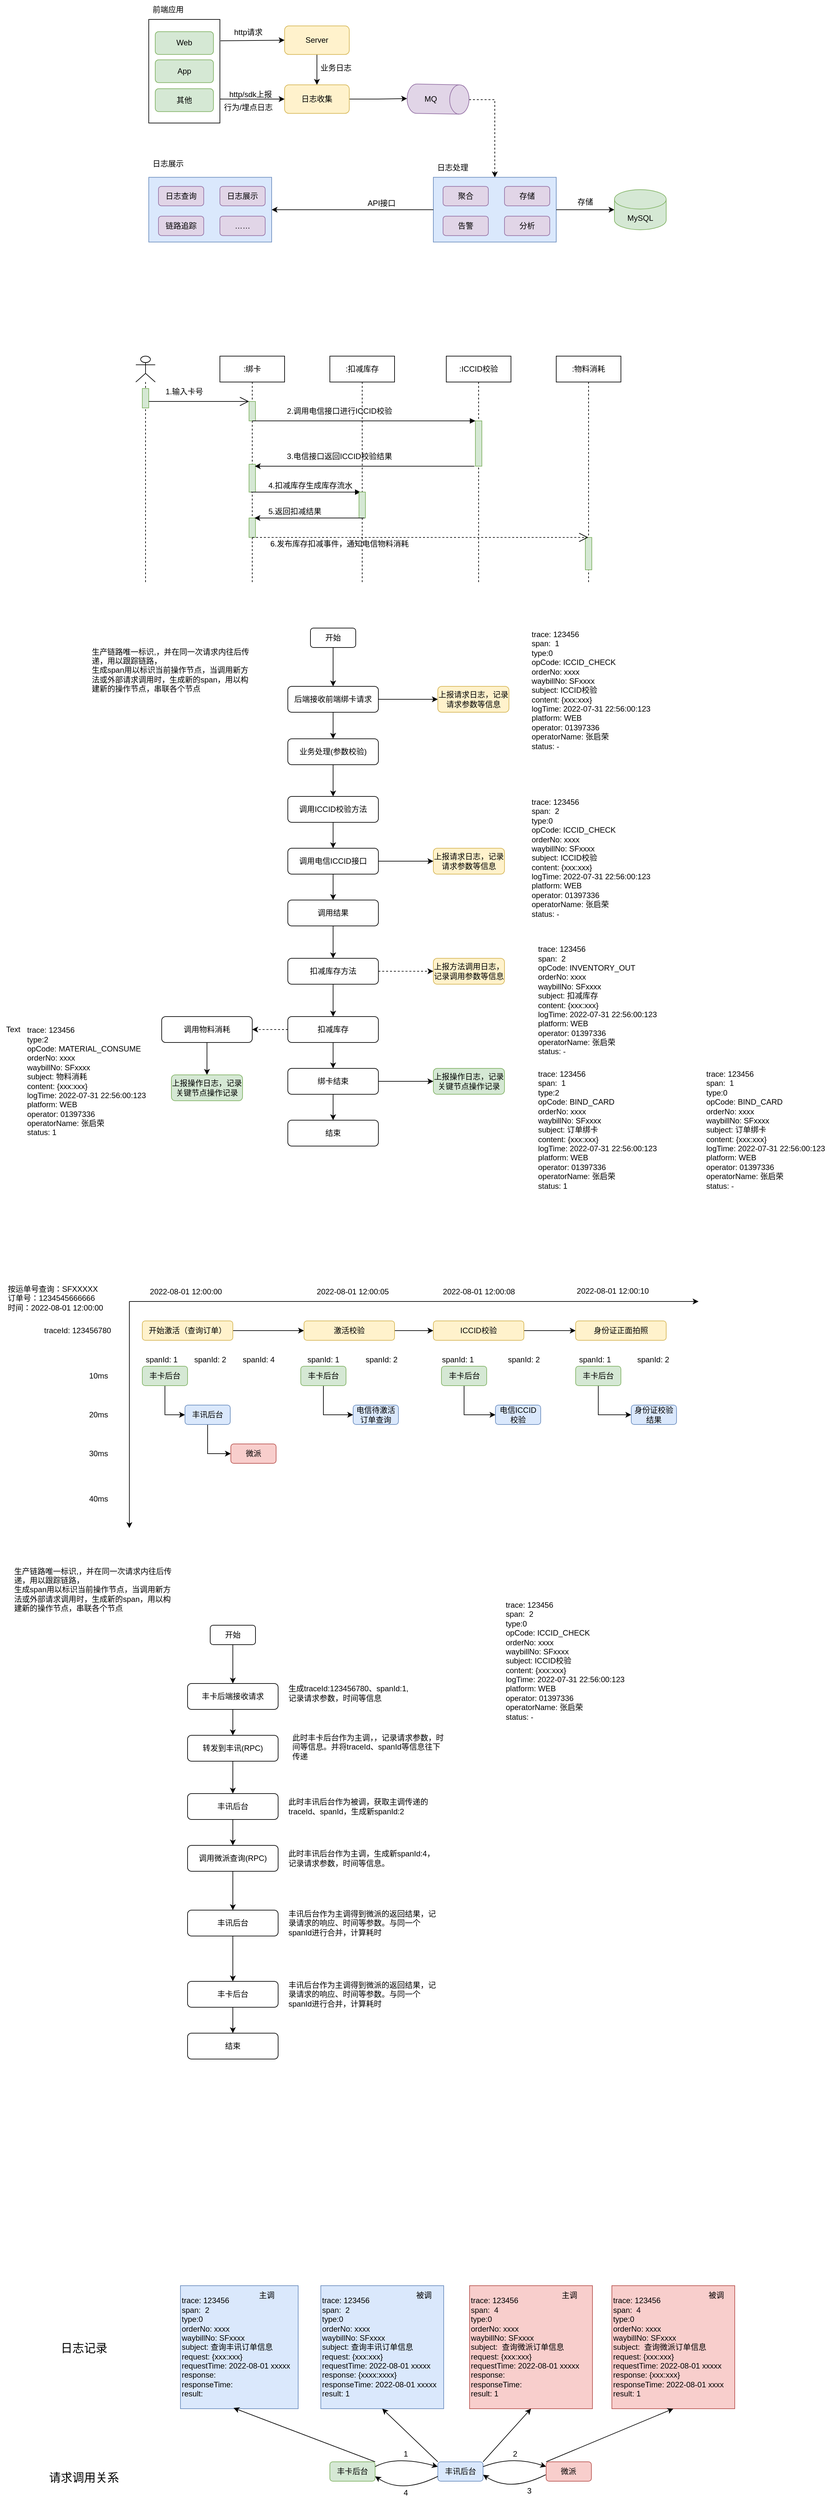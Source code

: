 <mxfile version="20.1.1" type="github">
  <diagram id="kvTPYWObUU4OJ8QcUyJl" name="第 1 页">
    <mxGraphModel dx="1422" dy="754" grid="1" gridSize="10" guides="1" tooltips="1" connect="1" arrows="1" fold="1" page="1" pageScale="1" pageWidth="1169" pageHeight="827" math="0" shadow="0">
      <root>
        <mxCell id="0" />
        <mxCell id="1" parent="0" />
        <mxCell id="aw7fuCHsteFxEcOTFYNh-49" style="edgeStyle=orthogonalEdgeStyle;rounded=0;orthogonalLoop=1;jettySize=auto;html=1;exitX=0.5;exitY=0;exitDx=0;exitDy=0;exitPerimeter=0;dashed=1;" parent="1" source="aw7fuCHsteFxEcOTFYNh-10" target="aw7fuCHsteFxEcOTFYNh-41" edge="1">
          <mxGeometry relative="1" as="geometry" />
        </mxCell>
        <mxCell id="aw7fuCHsteFxEcOTFYNh-10" value="" style="shape=cylinder3;whiteSpace=wrap;html=1;boundedLbl=1;backgroundOutline=1;size=15;rotation=91;fillColor=#e1d5e7;strokeColor=#9673a6;" parent="1" vertex="1">
          <mxGeometry x="654.67" y="185.13" width="45.33" height="95.83" as="geometry" />
        </mxCell>
        <mxCell id="aw7fuCHsteFxEcOTFYNh-28" value="" style="group" parent="1" vertex="1" connectable="0">
          <mxGeometry x="230" y="353.82" width="190" height="100" as="geometry" />
        </mxCell>
        <mxCell id="aw7fuCHsteFxEcOTFYNh-22" value="" style="rounded=0;whiteSpace=wrap;html=1;fillColor=#dae8fc;strokeColor=#6c8ebf;" parent="aw7fuCHsteFxEcOTFYNh-28" vertex="1">
          <mxGeometry width="190" height="100" as="geometry" />
        </mxCell>
        <mxCell id="aw7fuCHsteFxEcOTFYNh-19" value="日志查询" style="rounded=1;whiteSpace=wrap;html=1;fillColor=#e1d5e7;strokeColor=#9673a6;" parent="aw7fuCHsteFxEcOTFYNh-28" vertex="1">
          <mxGeometry x="15" y="14" width="70" height="30" as="geometry" />
        </mxCell>
        <mxCell id="aw7fuCHsteFxEcOTFYNh-20" value="日志展示" style="rounded=1;whiteSpace=wrap;html=1;fillColor=#e1d5e7;strokeColor=#9673a6;" parent="aw7fuCHsteFxEcOTFYNh-28" vertex="1">
          <mxGeometry x="110" y="14" width="70" height="30" as="geometry" />
        </mxCell>
        <mxCell id="aw7fuCHsteFxEcOTFYNh-21" value="链路追踪" style="rounded=1;whiteSpace=wrap;html=1;fillColor=#e1d5e7;strokeColor=#9673a6;" parent="aw7fuCHsteFxEcOTFYNh-28" vertex="1">
          <mxGeometry x="15" y="60" width="70" height="30" as="geometry" />
        </mxCell>
        <mxCell id="KkT-oR0zyqJZEEh2iuAG-106" value="……" style="rounded=1;whiteSpace=wrap;html=1;fillColor=#e1d5e7;strokeColor=#9673a6;" parent="aw7fuCHsteFxEcOTFYNh-28" vertex="1">
          <mxGeometry x="110" y="60" width="70" height="30" as="geometry" />
        </mxCell>
        <mxCell id="aw7fuCHsteFxEcOTFYNh-40" value="" style="group" parent="1" vertex="1" connectable="0">
          <mxGeometry x="670" y="353.82" width="190" height="100" as="geometry" />
        </mxCell>
        <mxCell id="aw7fuCHsteFxEcOTFYNh-41" value="" style="rounded=0;whiteSpace=wrap;html=1;fillColor=#dae8fc;strokeColor=#6c8ebf;" parent="aw7fuCHsteFxEcOTFYNh-40" vertex="1">
          <mxGeometry width="190" height="100" as="geometry" />
        </mxCell>
        <mxCell id="aw7fuCHsteFxEcOTFYNh-42" value="聚合" style="rounded=1;whiteSpace=wrap;html=1;fillColor=#e1d5e7;strokeColor=#9673a6;" parent="aw7fuCHsteFxEcOTFYNh-40" vertex="1">
          <mxGeometry x="15" y="14" width="70" height="30" as="geometry" />
        </mxCell>
        <mxCell id="aw7fuCHsteFxEcOTFYNh-43" value="存储" style="rounded=1;whiteSpace=wrap;html=1;fillColor=#e1d5e7;strokeColor=#9673a6;" parent="aw7fuCHsteFxEcOTFYNh-40" vertex="1">
          <mxGeometry x="110" y="14" width="70" height="30" as="geometry" />
        </mxCell>
        <mxCell id="aw7fuCHsteFxEcOTFYNh-44" value="告警" style="rounded=1;whiteSpace=wrap;html=1;fillColor=#e1d5e7;strokeColor=#9673a6;" parent="aw7fuCHsteFxEcOTFYNh-40" vertex="1">
          <mxGeometry x="15" y="60" width="70" height="30" as="geometry" />
        </mxCell>
        <mxCell id="aw7fuCHsteFxEcOTFYNh-45" value="分析" style="rounded=1;whiteSpace=wrap;html=1;fillColor=#e1d5e7;strokeColor=#9673a6;" parent="aw7fuCHsteFxEcOTFYNh-40" vertex="1">
          <mxGeometry x="110" y="60" width="70" height="30" as="geometry" />
        </mxCell>
        <mxCell id="aw7fuCHsteFxEcOTFYNh-46" value="日志展示" style="text;html=1;strokeColor=none;fillColor=none;align=center;verticalAlign=middle;whiteSpace=wrap;rounded=0;" parent="1" vertex="1">
          <mxGeometry x="230" y="317.82" width="60" height="30" as="geometry" />
        </mxCell>
        <mxCell id="aw7fuCHsteFxEcOTFYNh-47" value="日志处理" style="text;html=1;strokeColor=none;fillColor=none;align=center;verticalAlign=middle;whiteSpace=wrap;rounded=0;" parent="1" vertex="1">
          <mxGeometry x="670" y="323.82" width="60" height="30" as="geometry" />
        </mxCell>
        <mxCell id="aw7fuCHsteFxEcOTFYNh-57" style="edgeStyle=orthogonalEdgeStyle;rounded=0;orthogonalLoop=1;jettySize=auto;html=1;exitX=1;exitY=0.5;exitDx=0;exitDy=0;entryX=0;entryY=0.5;entryDx=0;entryDy=0;entryPerimeter=0;" parent="1" source="aw7fuCHsteFxEcOTFYNh-41" target="aw7fuCHsteFxEcOTFYNh-60" edge="1">
          <mxGeometry relative="1" as="geometry">
            <mxPoint x="940" y="403.82" as="targetPoint" />
          </mxGeometry>
        </mxCell>
        <mxCell id="aw7fuCHsteFxEcOTFYNh-58" style="edgeStyle=orthogonalEdgeStyle;rounded=0;orthogonalLoop=1;jettySize=auto;html=1;exitX=0;exitY=0.5;exitDx=0;exitDy=0;entryX=1;entryY=0.5;entryDx=0;entryDy=0;" parent="1" source="aw7fuCHsteFxEcOTFYNh-41" target="aw7fuCHsteFxEcOTFYNh-22" edge="1">
          <mxGeometry relative="1" as="geometry" />
        </mxCell>
        <mxCell id="aw7fuCHsteFxEcOTFYNh-59" value="API接口" style="text;html=1;strokeColor=none;fillColor=none;align=center;verticalAlign=middle;whiteSpace=wrap;rounded=0;" parent="1" vertex="1">
          <mxGeometry x="560" y="379" width="60" height="30" as="geometry" />
        </mxCell>
        <mxCell id="aw7fuCHsteFxEcOTFYNh-60" value="MySQL" style="shape=cylinder3;whiteSpace=wrap;html=1;boundedLbl=1;backgroundOutline=1;size=15;fillColor=#d5e8d4;strokeColor=#82b366;" parent="1" vertex="1">
          <mxGeometry x="950" y="372.82" width="80" height="62" as="geometry" />
        </mxCell>
        <mxCell id="aw7fuCHsteFxEcOTFYNh-62" style="edgeStyle=orthogonalEdgeStyle;rounded=0;orthogonalLoop=1;jettySize=auto;html=1;exitX=1;exitY=0.5;exitDx=0;exitDy=0;entryX=0.5;entryY=1;entryDx=0;entryDy=0;entryPerimeter=0;" parent="1" source="aw7fuCHsteFxEcOTFYNh-61" target="aw7fuCHsteFxEcOTFYNh-10" edge="1">
          <mxGeometry relative="1" as="geometry" />
        </mxCell>
        <mxCell id="aw7fuCHsteFxEcOTFYNh-61" value="日志收集" style="rounded=1;whiteSpace=wrap;html=1;fillColor=#fff2cc;strokeColor=#d6b656;" parent="1" vertex="1">
          <mxGeometry x="440" y="211" width="100" height="44.09" as="geometry" />
        </mxCell>
        <mxCell id="aw7fuCHsteFxEcOTFYNh-63" value="MQ" style="text;html=1;strokeColor=none;fillColor=none;align=center;verticalAlign=middle;whiteSpace=wrap;rounded=0;" parent="1" vertex="1">
          <mxGeometry x="636" y="218.04" width="60" height="30" as="geometry" />
        </mxCell>
        <mxCell id="KkT-oR0zyqJZEEh2iuAG-2" value="前端应用" style="text;html=1;strokeColor=none;fillColor=none;align=center;verticalAlign=middle;whiteSpace=wrap;rounded=0;" parent="1" vertex="1">
          <mxGeometry x="230" y="80" width="60" height="30" as="geometry" />
        </mxCell>
        <mxCell id="KkT-oR0zyqJZEEh2iuAG-8" value="" style="group;fillColor=#d5e8d4;strokeColor=#82b366;" parent="1" vertex="1" connectable="0">
          <mxGeometry x="230" y="110" width="110" height="160" as="geometry" />
        </mxCell>
        <mxCell id="KkT-oR0zyqJZEEh2iuAG-1" value="" style="rounded=0;whiteSpace=wrap;html=1;" parent="KkT-oR0zyqJZEEh2iuAG-8" vertex="1">
          <mxGeometry width="110" height="160.0" as="geometry" />
        </mxCell>
        <mxCell id="KkT-oR0zyqJZEEh2iuAG-4" value="Web" style="rounded=1;whiteSpace=wrap;html=1;fillColor=#d5e8d4;strokeColor=#82b366;" parent="KkT-oR0zyqJZEEh2iuAG-8" vertex="1">
          <mxGeometry x="10" y="18.824" width="90" height="35.294" as="geometry" />
        </mxCell>
        <mxCell id="KkT-oR0zyqJZEEh2iuAG-5" value="App" style="rounded=1;whiteSpace=wrap;html=1;fillColor=#d5e8d4;strokeColor=#82b366;" parent="KkT-oR0zyqJZEEh2iuAG-8" vertex="1">
          <mxGeometry x="10" y="62.353" width="90" height="35.294" as="geometry" />
        </mxCell>
        <mxCell id="KkT-oR0zyqJZEEh2iuAG-7" value="其他" style="rounded=1;whiteSpace=wrap;html=1;fillColor=#d5e8d4;strokeColor=#82b366;" parent="KkT-oR0zyqJZEEh2iuAG-8" vertex="1">
          <mxGeometry x="10" y="107.059" width="90" height="35.294" as="geometry" />
        </mxCell>
        <mxCell id="KkT-oR0zyqJZEEh2iuAG-11" value="http请求" style="text;html=1;strokeColor=none;fillColor=none;align=center;verticalAlign=middle;whiteSpace=wrap;rounded=0;" parent="1" vertex="1">
          <mxGeometry x="350" y="120" width="67.5" height="20" as="geometry" />
        </mxCell>
        <mxCell id="KkT-oR0zyqJZEEh2iuAG-36" value=":绑卡" style="shape=umlLifeline;perimeter=lifelinePerimeter;whiteSpace=wrap;html=1;container=1;collapsible=0;recursiveResize=0;outlineConnect=0;" parent="1" vertex="1">
          <mxGeometry x="340" y="630" width="100" height="350" as="geometry" />
        </mxCell>
        <mxCell id="KkT-oR0zyqJZEEh2iuAG-39" value="" style="html=1;points=[];perimeter=orthogonalPerimeter;fillColor=#d5e8d4;strokeColor=#82b366;" parent="KkT-oR0zyqJZEEh2iuAG-36" vertex="1">
          <mxGeometry x="45" y="70" width="10" height="30" as="geometry" />
        </mxCell>
        <mxCell id="KkT-oR0zyqJZEEh2iuAG-44" value="" style="html=1;points=[];perimeter=orthogonalPerimeter;fillColor=#d5e8d4;strokeColor=#82b366;" parent="KkT-oR0zyqJZEEh2iuAG-36" vertex="1">
          <mxGeometry x="45" y="167" width="10" height="43" as="geometry" />
        </mxCell>
        <mxCell id="KkT-oR0zyqJZEEh2iuAG-52" value="" style="html=1;verticalAlign=bottom;endArrow=block;rounded=0;" parent="KkT-oR0zyqJZEEh2iuAG-36" edge="1">
          <mxGeometry x="0.203" y="10" width="80" relative="1" as="geometry">
            <mxPoint x="48" y="210" as="sourcePoint" />
            <mxPoint x="217.5" y="210" as="targetPoint" />
            <mxPoint as="offset" />
          </mxGeometry>
        </mxCell>
        <mxCell id="KkT-oR0zyqJZEEh2iuAG-56" value="" style="html=1;points=[];perimeter=orthogonalPerimeter;fillColor=#d5e8d4;strokeColor=#82b366;" parent="KkT-oR0zyqJZEEh2iuAG-36" vertex="1">
          <mxGeometry x="45" y="250" width="10" height="30" as="geometry" />
        </mxCell>
        <mxCell id="KkT-oR0zyqJZEEh2iuAG-37" value=":扣减库存" style="shape=umlLifeline;perimeter=lifelinePerimeter;whiteSpace=wrap;html=1;container=1;collapsible=0;recursiveResize=0;outlineConnect=0;" parent="1" vertex="1">
          <mxGeometry x="510" y="630" width="100" height="350" as="geometry" />
        </mxCell>
        <mxCell id="KkT-oR0zyqJZEEh2iuAG-49" value="" style="html=1;points=[];perimeter=orthogonalPerimeter;fillColor=#d5e8d4;strokeColor=#82b366;" parent="KkT-oR0zyqJZEEh2iuAG-37" vertex="1">
          <mxGeometry x="45" y="210" width="10" height="40" as="geometry" />
        </mxCell>
        <mxCell id="KkT-oR0zyqJZEEh2iuAG-76" value="6.发布库存扣减事件，通知电信物料消耗" style="text;html=1;strokeColor=none;fillColor=none;align=center;verticalAlign=middle;whiteSpace=wrap;rounded=0;" parent="KkT-oR0zyqJZEEh2iuAG-37" vertex="1">
          <mxGeometry x="-110" y="280" width="250" height="20" as="geometry" />
        </mxCell>
        <mxCell id="KkT-oR0zyqJZEEh2iuAG-38" value=":ICCID校验" style="shape=umlLifeline;perimeter=lifelinePerimeter;whiteSpace=wrap;html=1;container=1;collapsible=0;recursiveResize=0;outlineConnect=0;" parent="1" vertex="1">
          <mxGeometry x="690" y="630" width="100" height="350" as="geometry" />
        </mxCell>
        <mxCell id="KkT-oR0zyqJZEEh2iuAG-41" value="" style="html=1;points=[];perimeter=orthogonalPerimeter;fillColor=#d5e8d4;strokeColor=#82b366;" parent="KkT-oR0zyqJZEEh2iuAG-38" vertex="1">
          <mxGeometry x="45" y="100" width="10" height="70" as="geometry" />
        </mxCell>
        <mxCell id="KkT-oR0zyqJZEEh2iuAG-42" value="" style="html=1;verticalAlign=bottom;endArrow=block;entryX=0;entryY=0;rounded=0;" parent="1" source="KkT-oR0zyqJZEEh2iuAG-36" target="KkT-oR0zyqJZEEh2iuAG-41" edge="1">
          <mxGeometry relative="1" as="geometry">
            <mxPoint x="665" y="730" as="sourcePoint" />
          </mxGeometry>
        </mxCell>
        <mxCell id="KkT-oR0zyqJZEEh2iuAG-48" value="" style="endArrow=classic;html=1;rounded=0;" parent="1" edge="1">
          <mxGeometry width="50" height="50" relative="1" as="geometry">
            <mxPoint x="733.5" y="800" as="sourcePoint" />
            <mxPoint x="394" y="800" as="targetPoint" />
            <Array as="points">
              <mxPoint x="524" y="800" />
            </Array>
          </mxGeometry>
        </mxCell>
        <mxCell id="KkT-oR0zyqJZEEh2iuAG-53" value=":物料消耗" style="shape=umlLifeline;perimeter=lifelinePerimeter;whiteSpace=wrap;html=1;container=1;collapsible=0;recursiveResize=0;outlineConnect=0;" parent="1" vertex="1">
          <mxGeometry x="860" y="630" width="100" height="350" as="geometry" />
        </mxCell>
        <mxCell id="KkT-oR0zyqJZEEh2iuAG-55" value="" style="html=1;points=[];perimeter=orthogonalPerimeter;fillColor=#d5e8d4;strokeColor=#82b366;" parent="KkT-oR0zyqJZEEh2iuAG-53" vertex="1">
          <mxGeometry x="45" y="280" width="10" height="50" as="geometry" />
        </mxCell>
        <mxCell id="KkT-oR0zyqJZEEh2iuAG-57" value="" style="endArrow=classic;html=1;rounded=0;" parent="1" edge="1">
          <mxGeometry width="50" height="50" relative="1" as="geometry">
            <mxPoint x="563.5" y="880" as="sourcePoint" />
            <mxPoint x="393.5" y="880" as="targetPoint" />
            <Array as="points">
              <mxPoint x="494" y="880" />
            </Array>
          </mxGeometry>
        </mxCell>
        <mxCell id="KkT-oR0zyqJZEEh2iuAG-62" value="" style="endArrow=open;endFill=1;endSize=12;html=1;rounded=0;dashed=1;" parent="1" target="KkT-oR0zyqJZEEh2iuAG-53" edge="1">
          <mxGeometry width="160" relative="1" as="geometry">
            <mxPoint x="390" y="910" as="sourcePoint" />
            <mxPoint x="550" y="910" as="targetPoint" />
          </mxGeometry>
        </mxCell>
        <mxCell id="KkT-oR0zyqJZEEh2iuAG-66" value="" style="shape=umlLifeline;participant=umlActor;perimeter=lifelinePerimeter;whiteSpace=wrap;html=1;container=1;collapsible=0;recursiveResize=0;verticalAlign=top;spacingTop=36;outlineConnect=0;" parent="1" vertex="1">
          <mxGeometry x="210" y="630" width="30" height="350" as="geometry" />
        </mxCell>
        <mxCell id="KkT-oR0zyqJZEEh2iuAG-67" value="" style="html=1;points=[];perimeter=orthogonalPerimeter;fillColor=#d5e8d4;strokeColor=#82b366;" parent="KkT-oR0zyqJZEEh2iuAG-66" vertex="1">
          <mxGeometry x="10" y="50" width="10" height="30" as="geometry" />
        </mxCell>
        <mxCell id="KkT-oR0zyqJZEEh2iuAG-68" value="" style="endArrow=open;endFill=1;endSize=12;html=1;rounded=0;" parent="1" edge="1">
          <mxGeometry width="160" relative="1" as="geometry">
            <mxPoint x="230" y="700" as="sourcePoint" />
            <mxPoint x="385" y="700" as="targetPoint" />
          </mxGeometry>
        </mxCell>
        <mxCell id="KkT-oR0zyqJZEEh2iuAG-69" value="1.输入卡号" style="text;html=1;strokeColor=none;fillColor=none;align=center;verticalAlign=middle;whiteSpace=wrap;rounded=0;" parent="1" vertex="1">
          <mxGeometry x="255" y="670" width="60" height="30" as="geometry" />
        </mxCell>
        <mxCell id="KkT-oR0zyqJZEEh2iuAG-70" value="2.调用电信接口进行ICCID校验" style="text;html=1;strokeColor=none;fillColor=none;align=center;verticalAlign=middle;whiteSpace=wrap;rounded=0;" parent="1" vertex="1">
          <mxGeometry x="440" y="700" width="170" height="30" as="geometry" />
        </mxCell>
        <mxCell id="KkT-oR0zyqJZEEh2iuAG-71" value="3.电信接口返回ICCID校验结果" style="text;html=1;strokeColor=none;fillColor=none;align=center;verticalAlign=middle;whiteSpace=wrap;rounded=0;" parent="1" vertex="1">
          <mxGeometry x="440" y="770" width="170" height="30" as="geometry" />
        </mxCell>
        <mxCell id="KkT-oR0zyqJZEEh2iuAG-72" value="4.扣减库存生成库存流水" style="text;html=1;strokeColor=none;fillColor=none;align=center;verticalAlign=middle;whiteSpace=wrap;rounded=0;" parent="1" vertex="1">
          <mxGeometry x="410" y="820" width="140" height="20" as="geometry" />
        </mxCell>
        <mxCell id="KkT-oR0zyqJZEEh2iuAG-73" value="5.返回扣减结果" style="text;html=1;strokeColor=none;fillColor=none;align=center;verticalAlign=middle;whiteSpace=wrap;rounded=0;" parent="1" vertex="1">
          <mxGeometry x="396" y="860" width="120" height="20" as="geometry" />
        </mxCell>
        <mxCell id="KkT-oR0zyqJZEEh2iuAG-95" style="edgeStyle=orthogonalEdgeStyle;rounded=0;orthogonalLoop=1;jettySize=auto;html=1;exitX=0.5;exitY=1;exitDx=0;exitDy=0;entryX=0.5;entryY=0;entryDx=0;entryDy=0;" parent="1" source="KkT-oR0zyqJZEEh2iuAG-92" target="aw7fuCHsteFxEcOTFYNh-61" edge="1">
          <mxGeometry relative="1" as="geometry" />
        </mxCell>
        <mxCell id="KkT-oR0zyqJZEEh2iuAG-92" value="Server" style="rounded=1;whiteSpace=wrap;html=1;fillColor=#fff2cc;strokeColor=#d6b656;" parent="1" vertex="1">
          <mxGeometry x="440" y="120" width="100" height="44.09" as="geometry" />
        </mxCell>
        <mxCell id="KkT-oR0zyqJZEEh2iuAG-97" value="" style="endArrow=classic;html=1;rounded=0;entryX=0;entryY=0.5;entryDx=0;entryDy=0;" parent="1" target="aw7fuCHsteFxEcOTFYNh-61" edge="1">
          <mxGeometry width="50" height="50" relative="1" as="geometry">
            <mxPoint x="340" y="233" as="sourcePoint" />
            <mxPoint x="430" y="210" as="targetPoint" />
          </mxGeometry>
        </mxCell>
        <mxCell id="KkT-oR0zyqJZEEh2iuAG-98" value="http/sdk上报" style="text;html=1;strokeColor=none;fillColor=none;align=center;verticalAlign=middle;whiteSpace=wrap;rounded=0;" parent="1" vertex="1">
          <mxGeometry x="350" y="211" width="75" height="30" as="geometry" />
        </mxCell>
        <mxCell id="KkT-oR0zyqJZEEh2iuAG-99" value="业务日志" style="text;html=1;strokeColor=none;fillColor=none;align=center;verticalAlign=middle;whiteSpace=wrap;rounded=0;" parent="1" vertex="1">
          <mxGeometry x="492.5" y="175.5" width="52.5" height="19" as="geometry" />
        </mxCell>
        <mxCell id="KkT-oR0zyqJZEEh2iuAG-101" value="" style="endArrow=classic;html=1;rounded=0;entryX=0;entryY=0.5;entryDx=0;entryDy=0;exitX=1.009;exitY=0.206;exitDx=0;exitDy=0;exitPerimeter=0;" parent="1" source="KkT-oR0zyqJZEEh2iuAG-1" target="KkT-oR0zyqJZEEh2iuAG-92" edge="1">
          <mxGeometry width="50" height="50" relative="1" as="geometry">
            <mxPoint x="360" y="180" as="sourcePoint" />
            <mxPoint x="410" y="130" as="targetPoint" />
          </mxGeometry>
        </mxCell>
        <mxCell id="KkT-oR0zyqJZEEh2iuAG-103" value="存储" style="text;html=1;strokeColor=none;fillColor=none;align=center;verticalAlign=middle;whiteSpace=wrap;rounded=0;" parent="1" vertex="1">
          <mxGeometry x="880" y="383" width="50" height="17.18" as="geometry" />
        </mxCell>
        <mxCell id="KkT-oR0zyqJZEEh2iuAG-104" value="行为/埋点日志" style="text;html=1;strokeColor=none;fillColor=none;align=center;verticalAlign=middle;whiteSpace=wrap;rounded=0;" parent="1" vertex="1">
          <mxGeometry x="340.63" y="236.09" width="86.25" height="19" as="geometry" />
        </mxCell>
        <mxCell id="KkT-oR0zyqJZEEh2iuAG-109" style="edgeStyle=orthogonalEdgeStyle;rounded=0;orthogonalLoop=1;jettySize=auto;html=1;exitX=0.5;exitY=1;exitDx=0;exitDy=0;entryX=0.5;entryY=0;entryDx=0;entryDy=0;" parent="1" source="KkT-oR0zyqJZEEh2iuAG-107" target="KkT-oR0zyqJZEEh2iuAG-108" edge="1">
          <mxGeometry relative="1" as="geometry" />
        </mxCell>
        <mxCell id="KkT-oR0zyqJZEEh2iuAG-107" value="开始" style="rounded=1;whiteSpace=wrap;html=1;" parent="1" vertex="1">
          <mxGeometry x="480" y="1050" width="70" height="30" as="geometry" />
        </mxCell>
        <mxCell id="KkT-oR0zyqJZEEh2iuAG-111" style="edgeStyle=orthogonalEdgeStyle;rounded=0;orthogonalLoop=1;jettySize=auto;html=1;exitX=0.5;exitY=1;exitDx=0;exitDy=0;entryX=0.5;entryY=0;entryDx=0;entryDy=0;" parent="1" source="KkT-oR0zyqJZEEh2iuAG-108" target="KkT-oR0zyqJZEEh2iuAG-110" edge="1">
          <mxGeometry relative="1" as="geometry" />
        </mxCell>
        <mxCell id="IR955zyRSDsVAtKedioO-4" style="edgeStyle=orthogonalEdgeStyle;rounded=0;orthogonalLoop=1;jettySize=auto;html=1;" parent="1" source="KkT-oR0zyqJZEEh2iuAG-108" target="3sWgMQn-a0ZtMmKVRTPP-19" edge="1">
          <mxGeometry relative="1" as="geometry" />
        </mxCell>
        <mxCell id="KkT-oR0zyqJZEEh2iuAG-108" value="后端接收前端绑卡请求" style="rounded=1;whiteSpace=wrap;html=1;" parent="1" vertex="1">
          <mxGeometry x="445" y="1140" width="140" height="40" as="geometry" />
        </mxCell>
        <mxCell id="KkT-oR0zyqJZEEh2iuAG-117" style="edgeStyle=orthogonalEdgeStyle;rounded=0;orthogonalLoop=1;jettySize=auto;html=1;exitX=0.5;exitY=1;exitDx=0;exitDy=0;entryX=0.5;entryY=0;entryDx=0;entryDy=0;" parent="1" source="KkT-oR0zyqJZEEh2iuAG-110" target="KkT-oR0zyqJZEEh2iuAG-119" edge="1">
          <mxGeometry relative="1" as="geometry">
            <mxPoint x="515" y="1310" as="targetPoint" />
          </mxGeometry>
        </mxCell>
        <mxCell id="KkT-oR0zyqJZEEh2iuAG-110" value="业务处理(参数校验)" style="rounded=1;whiteSpace=wrap;html=1;" parent="1" vertex="1">
          <mxGeometry x="445" y="1221" width="140" height="40" as="geometry" />
        </mxCell>
        <mxCell id="KkT-oR0zyqJZEEh2iuAG-142" style="edgeStyle=orthogonalEdgeStyle;rounded=0;orthogonalLoop=1;jettySize=auto;html=1;exitX=0.5;exitY=1;exitDx=0;exitDy=0;entryX=0.5;entryY=0;entryDx=0;entryDy=0;" parent="1" source="KkT-oR0zyqJZEEh2iuAG-119" target="KkT-oR0zyqJZEEh2iuAG-131" edge="1">
          <mxGeometry relative="1" as="geometry" />
        </mxCell>
        <mxCell id="KkT-oR0zyqJZEEh2iuAG-119" value="调用ICCID校验方法" style="rounded=1;whiteSpace=wrap;html=1;" parent="1" vertex="1">
          <mxGeometry x="445" y="1310" width="140" height="40" as="geometry" />
        </mxCell>
        <mxCell id="KkT-oR0zyqJZEEh2iuAG-146" style="edgeStyle=orthogonalEdgeStyle;rounded=0;orthogonalLoop=1;jettySize=auto;html=1;exitX=0.5;exitY=1;exitDx=0;exitDy=0;entryX=0.5;entryY=0;entryDx=0;entryDy=0;" parent="1" source="KkT-oR0zyqJZEEh2iuAG-131" target="KkT-oR0zyqJZEEh2iuAG-132" edge="1">
          <mxGeometry relative="1" as="geometry" />
        </mxCell>
        <mxCell id="KkT-oR0zyqJZEEh2iuAG-157" style="edgeStyle=orthogonalEdgeStyle;rounded=0;orthogonalLoop=1;jettySize=auto;html=1;exitX=1;exitY=0.5;exitDx=0;exitDy=0;" parent="1" source="KkT-oR0zyqJZEEh2iuAG-131" target="KkT-oR0zyqJZEEh2iuAG-156" edge="1">
          <mxGeometry relative="1" as="geometry" />
        </mxCell>
        <mxCell id="KkT-oR0zyqJZEEh2iuAG-131" value="调用电信ICCID接口" style="rounded=1;whiteSpace=wrap;html=1;" parent="1" vertex="1">
          <mxGeometry x="445" y="1390" width="140" height="40" as="geometry" />
        </mxCell>
        <mxCell id="KkT-oR0zyqJZEEh2iuAG-143" style="edgeStyle=orthogonalEdgeStyle;rounded=0;orthogonalLoop=1;jettySize=auto;html=1;exitX=0.5;exitY=1;exitDx=0;exitDy=0;" parent="1" source="KkT-oR0zyqJZEEh2iuAG-132" target="KkT-oR0zyqJZEEh2iuAG-133" edge="1">
          <mxGeometry relative="1" as="geometry" />
        </mxCell>
        <mxCell id="KkT-oR0zyqJZEEh2iuAG-132" value="调用结果" style="rounded=1;whiteSpace=wrap;html=1;" parent="1" vertex="1">
          <mxGeometry x="445" y="1470" width="140" height="40" as="geometry" />
        </mxCell>
        <mxCell id="KkT-oR0zyqJZEEh2iuAG-144" style="edgeStyle=orthogonalEdgeStyle;rounded=0;orthogonalLoop=1;jettySize=auto;html=1;entryX=0.5;entryY=0;entryDx=0;entryDy=0;" parent="1" source="KkT-oR0zyqJZEEh2iuAG-133" target="KkT-oR0zyqJZEEh2iuAG-134" edge="1">
          <mxGeometry relative="1" as="geometry" />
        </mxCell>
        <mxCell id="KkT-oR0zyqJZEEh2iuAG-153" style="edgeStyle=orthogonalEdgeStyle;rounded=0;orthogonalLoop=1;jettySize=auto;html=1;exitX=1;exitY=0.5;exitDx=0;exitDy=0;dashed=1;" parent="1" source="KkT-oR0zyqJZEEh2iuAG-133" target="KkT-oR0zyqJZEEh2iuAG-152" edge="1">
          <mxGeometry relative="1" as="geometry" />
        </mxCell>
        <mxCell id="KkT-oR0zyqJZEEh2iuAG-133" value="扣减库存方法" style="rounded=1;whiteSpace=wrap;html=1;" parent="1" vertex="1">
          <mxGeometry x="445" y="1560" width="140" height="40" as="geometry" />
        </mxCell>
        <mxCell id="KkT-oR0zyqJZEEh2iuAG-145" style="edgeStyle=orthogonalEdgeStyle;rounded=0;orthogonalLoop=1;jettySize=auto;html=1;entryX=0.5;entryY=0;entryDx=0;entryDy=0;" parent="1" source="KkT-oR0zyqJZEEh2iuAG-134" target="KkT-oR0zyqJZEEh2iuAG-135" edge="1">
          <mxGeometry relative="1" as="geometry" />
        </mxCell>
        <mxCell id="KkT-oR0zyqJZEEh2iuAG-174" style="edgeStyle=orthogonalEdgeStyle;rounded=0;orthogonalLoop=1;jettySize=auto;html=1;entryX=1;entryY=0.5;entryDx=0;entryDy=0;dashed=1;" parent="1" source="KkT-oR0zyqJZEEh2iuAG-134" target="KkT-oR0zyqJZEEh2iuAG-172" edge="1">
          <mxGeometry relative="1" as="geometry" />
        </mxCell>
        <mxCell id="KkT-oR0zyqJZEEh2iuAG-134" value="扣减库存" style="rounded=1;whiteSpace=wrap;html=1;" parent="1" vertex="1">
          <mxGeometry x="445" y="1650" width="140" height="40" as="geometry" />
        </mxCell>
        <mxCell id="KkT-oR0zyqJZEEh2iuAG-138" style="edgeStyle=orthogonalEdgeStyle;rounded=0;orthogonalLoop=1;jettySize=auto;html=1;exitX=0.5;exitY=1;exitDx=0;exitDy=0;entryX=0.5;entryY=0;entryDx=0;entryDy=0;" parent="1" source="KkT-oR0zyqJZEEh2iuAG-135" target="KkT-oR0zyqJZEEh2iuAG-136" edge="1">
          <mxGeometry relative="1" as="geometry" />
        </mxCell>
        <mxCell id="KkT-oR0zyqJZEEh2iuAG-151" style="edgeStyle=orthogonalEdgeStyle;rounded=0;orthogonalLoop=1;jettySize=auto;html=1;exitX=1;exitY=0.5;exitDx=0;exitDy=0;entryX=0;entryY=0.5;entryDx=0;entryDy=0;" parent="1" source="KkT-oR0zyqJZEEh2iuAG-135" target="KkT-oR0zyqJZEEh2iuAG-150" edge="1">
          <mxGeometry relative="1" as="geometry" />
        </mxCell>
        <mxCell id="KkT-oR0zyqJZEEh2iuAG-135" value="绑卡结束" style="rounded=1;whiteSpace=wrap;html=1;" parent="1" vertex="1">
          <mxGeometry x="445" y="1730" width="140" height="40" as="geometry" />
        </mxCell>
        <mxCell id="KkT-oR0zyqJZEEh2iuAG-136" value="结束" style="rounded=1;whiteSpace=wrap;html=1;" parent="1" vertex="1">
          <mxGeometry x="445" y="1810" width="140" height="40" as="geometry" />
        </mxCell>
        <mxCell id="KkT-oR0zyqJZEEh2iuAG-150" value="上报操作日志，记录关键节点操作记录" style="rounded=1;whiteSpace=wrap;html=1;fillColor=#d5e8d4;strokeColor=#82b366;" parent="1" vertex="1">
          <mxGeometry x="670" y="1730" width="110" height="40" as="geometry" />
        </mxCell>
        <mxCell id="KkT-oR0zyqJZEEh2iuAG-152" value="上报方法调用日志，记录调用参数等信息" style="rounded=1;whiteSpace=wrap;html=1;fillColor=#fff2cc;strokeColor=#d6b656;" parent="1" vertex="1">
          <mxGeometry x="670" y="1560" width="110" height="40" as="geometry" />
        </mxCell>
        <mxCell id="KkT-oR0zyqJZEEh2iuAG-156" value="上报请求日志，记录请求参数等信息" style="rounded=1;whiteSpace=wrap;html=1;fillColor=#fff2cc;strokeColor=#d6b656;" parent="1" vertex="1">
          <mxGeometry x="670" y="1390" width="110" height="40" as="geometry" />
        </mxCell>
        <mxCell id="KkT-oR0zyqJZEEh2iuAG-159" value="生产链路唯一标识,，并在同一次请求内往后传递，用以跟踪链路，&lt;br&gt;生成span用以标识当前操作节点，当调用新方法或外部请求调用时，生成新的span，用以构建新的操作节点，串联各个节点" style="text;html=1;strokeColor=none;fillColor=none;align=left;verticalAlign=middle;whiteSpace=wrap;rounded=0;" parent="1" vertex="1">
          <mxGeometry x="140" y="1070" width="256" height="90" as="geometry" />
        </mxCell>
        <mxCell id="KkT-oR0zyqJZEEh2iuAG-161" value="trace: 123456&lt;br&gt;span:&amp;nbsp; 2&lt;br&gt;type:0&lt;br&gt;opCode: ICCID_CHECK&lt;br&gt;orderNo: xxxx&lt;br&gt;waybillNo: SFxxxx&lt;br&gt;subject: ICCID校验&lt;br&gt;content: {xxx:xxx}&lt;br&gt;logTime: 2022-07-31 22:56:00:123&lt;br&gt;platform: WEB&lt;br&gt;operator: 01397336&lt;br&gt;operatorName: 张启荣&lt;br&gt;status: -" style="text;html=1;strokeColor=none;fillColor=none;align=left;verticalAlign=middle;whiteSpace=wrap;rounded=0;" parent="1" vertex="1">
          <mxGeometry x="820" y="1310" width="200" height="190" as="geometry" />
        </mxCell>
        <mxCell id="KkT-oR0zyqJZEEh2iuAG-162" value="trace: 123456&lt;br&gt;span:&amp;nbsp; 2&lt;br&gt;opCode: INVENTORY_OUT&lt;br&gt;orderNo: xxxx&lt;br&gt;waybillNo: SFxxxx&lt;br&gt;subject: 扣减库存&lt;br&gt;content: {xxx:xxx}&lt;br&gt;logTime: 2022-07-31 22:56:00:123&lt;br&gt;platform: WEB&lt;br&gt;operator: 01397336&lt;br&gt;operatorName: 张启荣&lt;br&gt;status: -" style="text;html=1;strokeColor=none;fillColor=none;align=left;verticalAlign=middle;whiteSpace=wrap;rounded=0;" parent="1" vertex="1">
          <mxGeometry x="830" y="1530" width="200" height="190" as="geometry" />
        </mxCell>
        <mxCell id="KkT-oR0zyqJZEEh2iuAG-163" value="trace: 123456&lt;br&gt;span:&amp;nbsp; 1&lt;br&gt;type:2&lt;br&gt;opCode: BIND_CARD&lt;br&gt;orderNo: xxxx&lt;br&gt;waybillNo: SFxxxx&lt;br&gt;subject: 订单绑卡&lt;br&gt;content: {xxx:xxx}&lt;br&gt;logTime: 2022-07-31 22:56:00:123&lt;br&gt;platform: WEB&lt;br&gt;operator: 01397336&lt;br&gt;operatorName: 张启荣&lt;br&gt;status: 1" style="text;html=1;strokeColor=none;fillColor=none;align=left;verticalAlign=middle;whiteSpace=wrap;rounded=0;" parent="1" vertex="1">
          <mxGeometry x="830" y="1730" width="200" height="190" as="geometry" />
        </mxCell>
        <mxCell id="KkT-oR0zyqJZEEh2iuAG-171" value="trace: 123456&lt;br&gt;type:2&lt;br&gt;opCode: MATERIAL_CONSUME&lt;br&gt;orderNo: xxxx&lt;br&gt;waybillNo: SFxxxx&lt;br&gt;subject: 物料消耗&lt;br&gt;content: {xxx:xxx}&lt;br&gt;logTime: 2022-07-31 22:56:00:123&lt;br&gt;platform: WEB&lt;br&gt;operator: 01397336&lt;br&gt;operatorName: 张启荣&lt;br&gt;status: 1" style="text;html=1;strokeColor=none;fillColor=none;align=left;verticalAlign=middle;whiteSpace=wrap;rounded=0;" parent="1" vertex="1">
          <mxGeometry x="40" y="1655" width="200" height="190" as="geometry" />
        </mxCell>
        <mxCell id="KkT-oR0zyqJZEEh2iuAG-176" style="edgeStyle=orthogonalEdgeStyle;rounded=0;orthogonalLoop=1;jettySize=auto;html=1;exitX=0.5;exitY=1;exitDx=0;exitDy=0;entryX=0.5;entryY=0;entryDx=0;entryDy=0;" parent="1" source="KkT-oR0zyqJZEEh2iuAG-172" target="KkT-oR0zyqJZEEh2iuAG-175" edge="1">
          <mxGeometry relative="1" as="geometry" />
        </mxCell>
        <mxCell id="KkT-oR0zyqJZEEh2iuAG-172" value="调用物料消耗" style="rounded=1;whiteSpace=wrap;html=1;" parent="1" vertex="1">
          <mxGeometry x="250" y="1650" width="140" height="40" as="geometry" />
        </mxCell>
        <mxCell id="KkT-oR0zyqJZEEh2iuAG-175" value="上报操作日志，记录关键节点操作记录" style="rounded=1;whiteSpace=wrap;html=1;fillColor=#d5e8d4;strokeColor=#82b366;" parent="1" vertex="1">
          <mxGeometry x="265" y="1740" width="110" height="40" as="geometry" />
        </mxCell>
        <mxCell id="3sWgMQn-a0ZtMmKVRTPP-4" value="" style="endArrow=classic;html=1;rounded=0;" parent="1" edge="1">
          <mxGeometry width="50" height="50" relative="1" as="geometry">
            <mxPoint x="200" y="2090" as="sourcePoint" />
            <mxPoint x="1080" y="2090" as="targetPoint" />
          </mxGeometry>
        </mxCell>
        <mxCell id="3sWgMQn-a0ZtMmKVRTPP-5" value="" style="endArrow=classic;html=1;rounded=0;" parent="1" edge="1">
          <mxGeometry width="50" height="50" relative="1" as="geometry">
            <mxPoint x="200" y="2090" as="sourcePoint" />
            <mxPoint x="200" y="2440" as="targetPoint" />
          </mxGeometry>
        </mxCell>
        <mxCell id="3sWgMQn-a0ZtMmKVRTPP-46" style="edgeStyle=orthogonalEdgeStyle;rounded=0;orthogonalLoop=1;jettySize=auto;html=1;entryX=0;entryY=0.5;entryDx=0;entryDy=0;" parent="1" source="3sWgMQn-a0ZtMmKVRTPP-11" target="3sWgMQn-a0ZtMmKVRTPP-22" edge="1">
          <mxGeometry relative="1" as="geometry" />
        </mxCell>
        <mxCell id="3sWgMQn-a0ZtMmKVRTPP-11" value="开始激活（查询订单）" style="rounded=1;whiteSpace=wrap;html=1;fillColor=#fff2cc;strokeColor=#d6b656;" parent="1" vertex="1">
          <mxGeometry x="220" y="2120" width="140" height="30" as="geometry" />
        </mxCell>
        <mxCell id="3sWgMQn-a0ZtMmKVRTPP-19" value="上报请求日志，记录请求参数等信息" style="rounded=1;whiteSpace=wrap;html=1;fillColor=#fff2cc;strokeColor=#d6b656;" parent="1" vertex="1">
          <mxGeometry x="676.88" y="1140" width="110" height="40" as="geometry" />
        </mxCell>
        <mxCell id="3sWgMQn-a0ZtMmKVRTPP-21" value="trace: 123456&lt;br&gt;span:&amp;nbsp; 1&lt;br&gt;type:0&lt;br&gt;opCode: BIND_CARD&lt;br&gt;orderNo: xxxx&lt;br&gt;waybillNo: SFxxxx&lt;br&gt;subject: 订单绑卡&lt;br&gt;content: {xxx:xxx}&lt;br&gt;logTime: 2022-07-31 22:56:00:123&lt;br&gt;platform: WEB&lt;br&gt;operator: 01397336&lt;br&gt;operatorName: 张启荣&lt;br&gt;status: -" style="text;html=1;strokeColor=none;fillColor=none;align=left;verticalAlign=middle;whiteSpace=wrap;rounded=0;" parent="1" vertex="1">
          <mxGeometry x="1090" y="1730" width="200" height="190" as="geometry" />
        </mxCell>
        <mxCell id="3sWgMQn-a0ZtMmKVRTPP-47" style="edgeStyle=orthogonalEdgeStyle;rounded=0;orthogonalLoop=1;jettySize=auto;html=1;" parent="1" source="3sWgMQn-a0ZtMmKVRTPP-22" target="3sWgMQn-a0ZtMmKVRTPP-23" edge="1">
          <mxGeometry relative="1" as="geometry" />
        </mxCell>
        <mxCell id="3sWgMQn-a0ZtMmKVRTPP-22" value="激活校验" style="rounded=1;whiteSpace=wrap;html=1;fillColor=#fff2cc;strokeColor=#d6b656;" parent="1" vertex="1">
          <mxGeometry x="470" y="2120" width="140" height="30" as="geometry" />
        </mxCell>
        <mxCell id="3sWgMQn-a0ZtMmKVRTPP-48" style="edgeStyle=orthogonalEdgeStyle;rounded=0;orthogonalLoop=1;jettySize=auto;html=1;" parent="1" source="3sWgMQn-a0ZtMmKVRTPP-23" target="3sWgMQn-a0ZtMmKVRTPP-24" edge="1">
          <mxGeometry relative="1" as="geometry" />
        </mxCell>
        <mxCell id="3sWgMQn-a0ZtMmKVRTPP-23" value="ICCID校验" style="rounded=1;whiteSpace=wrap;html=1;fillColor=#fff2cc;strokeColor=#d6b656;" parent="1" vertex="1">
          <mxGeometry x="670" y="2120" width="140" height="30" as="geometry" />
        </mxCell>
        <mxCell id="3sWgMQn-a0ZtMmKVRTPP-24" value="身份证正面拍照" style="rounded=1;whiteSpace=wrap;html=1;fillColor=#fff2cc;strokeColor=#d6b656;" parent="1" vertex="1">
          <mxGeometry x="890" y="2120" width="140" height="30" as="geometry" />
        </mxCell>
        <mxCell id="3sWgMQn-a0ZtMmKVRTPP-159" style="edgeStyle=orthogonalEdgeStyle;rounded=0;orthogonalLoop=1;jettySize=auto;html=1;entryX=0;entryY=0.5;entryDx=0;entryDy=0;" parent="1" source="3sWgMQn-a0ZtMmKVRTPP-25" target="3sWgMQn-a0ZtMmKVRTPP-144" edge="1">
          <mxGeometry relative="1" as="geometry" />
        </mxCell>
        <mxCell id="3sWgMQn-a0ZtMmKVRTPP-25" value="丰卡后台" style="rounded=1;whiteSpace=wrap;html=1;fillColor=#d5e8d4;strokeColor=#82b366;" parent="1" vertex="1">
          <mxGeometry x="220" y="2190" width="70" height="30" as="geometry" />
        </mxCell>
        <mxCell id="3sWgMQn-a0ZtMmKVRTPP-26" value="微派" style="rounded=1;whiteSpace=wrap;html=1;fillColor=#f8cecc;strokeColor=#b85450;" parent="1" vertex="1">
          <mxGeometry x="356.88" y="2310" width="70" height="30" as="geometry" />
        </mxCell>
        <mxCell id="3sWgMQn-a0ZtMmKVRTPP-37" value="电信待激活订单查询" style="rounded=1;whiteSpace=wrap;html=1;fillColor=#dae8fc;strokeColor=#6c8ebf;" parent="1" vertex="1">
          <mxGeometry x="546" y="2250" width="70" height="30" as="geometry" />
        </mxCell>
        <mxCell id="3sWgMQn-a0ZtMmKVRTPP-42" value="电信ICCID校验" style="rounded=1;whiteSpace=wrap;html=1;fillColor=#dae8fc;strokeColor=#6c8ebf;" parent="1" vertex="1">
          <mxGeometry x="766" y="2250" width="70" height="30" as="geometry" />
        </mxCell>
        <mxCell id="3sWgMQn-a0ZtMmKVRTPP-43" value="" style="edgeStyle=orthogonalEdgeStyle;rounded=0;orthogonalLoop=1;jettySize=auto;html=1;exitX=0.5;exitY=1;exitDx=0;exitDy=0;entryX=0;entryY=0.5;entryDx=0;entryDy=0;" parent="1" source="3sWgMQn-a0ZtMmKVRTPP-44" target="3sWgMQn-a0ZtMmKVRTPP-45" edge="1">
          <mxGeometry relative="1" as="geometry" />
        </mxCell>
        <mxCell id="3sWgMQn-a0ZtMmKVRTPP-44" value="丰卡后台" style="rounded=1;whiteSpace=wrap;html=1;fillColor=#d5e8d4;strokeColor=#82b366;" parent="1" vertex="1">
          <mxGeometry x="890" y="2190" width="70" height="30" as="geometry" />
        </mxCell>
        <mxCell id="3sWgMQn-a0ZtMmKVRTPP-45" value="身份证校验结果" style="rounded=1;whiteSpace=wrap;html=1;fillColor=#dae8fc;strokeColor=#6c8ebf;" parent="1" vertex="1">
          <mxGeometry x="976" y="2250" width="70" height="30" as="geometry" />
        </mxCell>
        <mxCell id="3sWgMQn-a0ZtMmKVRTPP-49" value="2022-08-01 12:00:00" style="text;html=1;strokeColor=none;fillColor=none;align=center;verticalAlign=middle;whiteSpace=wrap;rounded=0;" parent="1" vertex="1">
          <mxGeometry x="225" y="2060" width="125" height="30" as="geometry" />
        </mxCell>
        <mxCell id="3sWgMQn-a0ZtMmKVRTPP-50" value="2022-08-01 12:00:05" style="text;html=1;strokeColor=none;fillColor=none;align=center;verticalAlign=middle;whiteSpace=wrap;rounded=0;" parent="1" vertex="1">
          <mxGeometry x="482.5" y="2060" width="125" height="30" as="geometry" />
        </mxCell>
        <mxCell id="3sWgMQn-a0ZtMmKVRTPP-53" value="2022-08-01 12:00:08" style="text;html=1;strokeColor=none;fillColor=none;align=center;verticalAlign=middle;whiteSpace=wrap;rounded=0;" parent="1" vertex="1">
          <mxGeometry x="677.5" y="2060" width="125" height="30" as="geometry" />
        </mxCell>
        <mxCell id="3sWgMQn-a0ZtMmKVRTPP-54" value="2022-08-01 12:00:10" style="text;html=1;strokeColor=none;fillColor=none;align=center;verticalAlign=middle;whiteSpace=wrap;rounded=0;" parent="1" vertex="1">
          <mxGeometry x="885" y="2059" width="125" height="30" as="geometry" />
        </mxCell>
        <mxCell id="3sWgMQn-a0ZtMmKVRTPP-55" value="10ms" style="text;html=1;strokeColor=none;fillColor=none;align=center;verticalAlign=middle;whiteSpace=wrap;rounded=0;" parent="1" vertex="1">
          <mxGeometry x="120" y="2190" width="65" height="30" as="geometry" />
        </mxCell>
        <mxCell id="3sWgMQn-a0ZtMmKVRTPP-58" value="20ms" style="text;html=1;strokeColor=none;fillColor=none;align=center;verticalAlign=middle;whiteSpace=wrap;rounded=0;" parent="1" vertex="1">
          <mxGeometry x="120" y="2250" width="65" height="30" as="geometry" />
        </mxCell>
        <mxCell id="3sWgMQn-a0ZtMmKVRTPP-59" value="30ms" style="text;html=1;strokeColor=none;fillColor=none;align=center;verticalAlign=middle;whiteSpace=wrap;rounded=0;" parent="1" vertex="1">
          <mxGeometry x="120" y="2310" width="65" height="30" as="geometry" />
        </mxCell>
        <mxCell id="3sWgMQn-a0ZtMmKVRTPP-60" value="40ms" style="text;html=1;strokeColor=none;fillColor=none;align=center;verticalAlign=middle;whiteSpace=wrap;rounded=0;" parent="1" vertex="1">
          <mxGeometry x="120" y="2380" width="65" height="30" as="geometry" />
        </mxCell>
        <mxCell id="3sWgMQn-a0ZtMmKVRTPP-71" value="按运单号查询：SFXXXXX&lt;br&gt;订单号：1234545666666&lt;br&gt;时间：2022-08-01 12:00:00" style="text;html=1;strokeColor=none;fillColor=none;align=left;verticalAlign=middle;whiteSpace=wrap;rounded=0;" parent="1" vertex="1">
          <mxGeometry x="10" y="2050" width="175" height="70" as="geometry" />
        </mxCell>
        <mxCell id="3sWgMQn-a0ZtMmKVRTPP-72" value="traceId: 123456780" style="text;html=1;strokeColor=none;fillColor=none;align=center;verticalAlign=middle;whiteSpace=wrap;rounded=0;" parent="1" vertex="1">
          <mxGeometry x="60" y="2125" width="120" height="20" as="geometry" />
        </mxCell>
        <mxCell id="3sWgMQn-a0ZtMmKVRTPP-76" value="spanId: 1" style="text;html=1;strokeColor=none;fillColor=none;align=center;verticalAlign=middle;whiteSpace=wrap;rounded=0;" parent="1" vertex="1">
          <mxGeometry x="220" y="2170" width="60" height="20" as="geometry" />
        </mxCell>
        <mxCell id="3sWgMQn-a0ZtMmKVRTPP-78" value="spanId: 1" style="text;html=1;strokeColor=none;fillColor=none;align=center;verticalAlign=middle;whiteSpace=wrap;rounded=0;" parent="1" vertex="1">
          <mxGeometry x="470" y="2170" width="60" height="20" as="geometry" />
        </mxCell>
        <mxCell id="3sWgMQn-a0ZtMmKVRTPP-79" value="spanId: 1" style="text;html=1;strokeColor=none;fillColor=none;align=center;verticalAlign=middle;whiteSpace=wrap;rounded=0;" parent="1" vertex="1">
          <mxGeometry x="677.5" y="2170" width="60" height="20" as="geometry" />
        </mxCell>
        <mxCell id="3sWgMQn-a0ZtMmKVRTPP-80" value="spanId: 1" style="text;html=1;strokeColor=none;fillColor=none;align=center;verticalAlign=middle;whiteSpace=wrap;rounded=0;" parent="1" vertex="1">
          <mxGeometry x="890" y="2170" width="60" height="20" as="geometry" />
        </mxCell>
        <mxCell id="3sWgMQn-a0ZtMmKVRTPP-81" value="spanId: 2" style="text;html=1;strokeColor=none;fillColor=none;align=center;verticalAlign=middle;whiteSpace=wrap;rounded=0;" parent="1" vertex="1">
          <mxGeometry x="295" y="2170" width="60" height="20" as="geometry" />
        </mxCell>
        <mxCell id="3sWgMQn-a0ZtMmKVRTPP-82" style="edgeStyle=orthogonalEdgeStyle;rounded=0;orthogonalLoop=1;jettySize=auto;html=1;entryX=0.5;entryY=0;entryDx=0;entryDy=0;" parent="1" source="3sWgMQn-a0ZtMmKVRTPP-83" target="3sWgMQn-a0ZtMmKVRTPP-85" edge="1">
          <mxGeometry relative="1" as="geometry" />
        </mxCell>
        <mxCell id="3sWgMQn-a0ZtMmKVRTPP-83" value="开始" style="rounded=1;whiteSpace=wrap;html=1;" parent="1" vertex="1">
          <mxGeometry x="325" y="2590" width="70" height="30" as="geometry" />
        </mxCell>
        <mxCell id="3sWgMQn-a0ZtMmKVRTPP-84" style="edgeStyle=orthogonalEdgeStyle;rounded=0;orthogonalLoop=1;jettySize=auto;html=1;exitX=0.5;exitY=1;exitDx=0;exitDy=0;entryX=0.5;entryY=0;entryDx=0;entryDy=0;" parent="1" source="3sWgMQn-a0ZtMmKVRTPP-85" target="3sWgMQn-a0ZtMmKVRTPP-182" edge="1">
          <mxGeometry relative="1" as="geometry">
            <mxPoint x="360" y="2761" as="targetPoint" />
          </mxGeometry>
        </mxCell>
        <mxCell id="3sWgMQn-a0ZtMmKVRTPP-85" value="丰卡后端接收请求" style="rounded=1;whiteSpace=wrap;html=1;" parent="1" vertex="1">
          <mxGeometry x="290" y="2680" width="140" height="40" as="geometry" />
        </mxCell>
        <mxCell id="3sWgMQn-a0ZtMmKVRTPP-88" style="edgeStyle=orthogonalEdgeStyle;rounded=0;orthogonalLoop=1;jettySize=auto;html=1;exitX=0.5;exitY=1;exitDx=0;exitDy=0;entryX=0.5;entryY=0;entryDx=0;entryDy=0;" parent="1" source="3sWgMQn-a0ZtMmKVRTPP-89" target="3sWgMQn-a0ZtMmKVRTPP-92" edge="1">
          <mxGeometry relative="1" as="geometry" />
        </mxCell>
        <mxCell id="3sWgMQn-a0ZtMmKVRTPP-89" value="丰讯后台" style="rounded=1;whiteSpace=wrap;html=1;" parent="1" vertex="1">
          <mxGeometry x="290" y="2850" width="140" height="40" as="geometry" />
        </mxCell>
        <mxCell id="3sWgMQn-a0ZtMmKVRTPP-92" value="调用微派查询(RPC)" style="rounded=1;whiteSpace=wrap;html=1;" parent="1" vertex="1">
          <mxGeometry x="290" y="2930" width="140" height="40" as="geometry" />
        </mxCell>
        <mxCell id="3sWgMQn-a0ZtMmKVRTPP-93" style="edgeStyle=orthogonalEdgeStyle;rounded=0;orthogonalLoop=1;jettySize=auto;html=1;exitX=0.5;exitY=1;exitDx=0;exitDy=0;" parent="1" source="3sWgMQn-a0ZtMmKVRTPP-92" target="3sWgMQn-a0ZtMmKVRTPP-98" edge="1">
          <mxGeometry relative="1" as="geometry">
            <mxPoint x="360" y="3090" as="sourcePoint" />
          </mxGeometry>
        </mxCell>
        <mxCell id="3sWgMQn-a0ZtMmKVRTPP-96" style="edgeStyle=orthogonalEdgeStyle;rounded=0;orthogonalLoop=1;jettySize=auto;html=1;entryX=0.5;entryY=0;entryDx=0;entryDy=0;" parent="1" source="3sWgMQn-a0ZtMmKVRTPP-98" target="3sWgMQn-a0ZtMmKVRTPP-101" edge="1">
          <mxGeometry relative="1" as="geometry" />
        </mxCell>
        <mxCell id="3sWgMQn-a0ZtMmKVRTPP-98" value="丰讯后台" style="rounded=1;whiteSpace=wrap;html=1;" parent="1" vertex="1">
          <mxGeometry x="290" y="3030" width="140" height="40" as="geometry" />
        </mxCell>
        <mxCell id="3sWgMQn-a0ZtMmKVRTPP-99" style="edgeStyle=orthogonalEdgeStyle;rounded=0;orthogonalLoop=1;jettySize=auto;html=1;entryX=0.5;entryY=0;entryDx=0;entryDy=0;" parent="1" source="3sWgMQn-a0ZtMmKVRTPP-101" edge="1">
          <mxGeometry relative="1" as="geometry">
            <mxPoint x="360" y="3220" as="targetPoint" />
          </mxGeometry>
        </mxCell>
        <mxCell id="3sWgMQn-a0ZtMmKVRTPP-101" value="丰卡后台" style="rounded=1;whiteSpace=wrap;html=1;" parent="1" vertex="1">
          <mxGeometry x="290" y="3140" width="140" height="40" as="geometry" />
        </mxCell>
        <mxCell id="3sWgMQn-a0ZtMmKVRTPP-111" value="生产链路唯一标识,，并在同一次请求内往后传递，用以跟踪链路，&lt;br&gt;生成span用以标识当前操作节点，当调用新方法或外部请求调用时，生成新的span，用以构建新的操作节点，串联各个节点" style="text;html=1;strokeColor=none;fillColor=none;align=left;verticalAlign=middle;whiteSpace=wrap;rounded=0;" parent="1" vertex="1">
          <mxGeometry x="20" y="2490" width="256" height="90" as="geometry" />
        </mxCell>
        <mxCell id="3sWgMQn-a0ZtMmKVRTPP-135" value="结束" style="rounded=1;whiteSpace=wrap;html=1;" parent="1" vertex="1">
          <mxGeometry x="290" y="3220" width="140" height="40" as="geometry" />
        </mxCell>
        <mxCell id="3sWgMQn-a0ZtMmKVRTPP-137" value="此时丰卡后台作为主调，，记录请求参数，时间等信息。并将traceId、spanId等信息往下传递" style="text;html=1;strokeColor=none;fillColor=none;align=left;verticalAlign=middle;whiteSpace=wrap;rounded=0;" parent="1" vertex="1">
          <mxGeometry x="450" y="2755" width="240" height="45" as="geometry" />
        </mxCell>
        <mxCell id="3sWgMQn-a0ZtMmKVRTPP-138" value="生成traceId:123456780、spanId:1, 记录请求参数，时间等信息" style="text;html=1;strokeColor=none;fillColor=none;align=left;verticalAlign=middle;whiteSpace=wrap;rounded=0;" parent="1" vertex="1">
          <mxGeometry x="444" y="2680" width="200" height="30" as="geometry" />
        </mxCell>
        <mxCell id="3sWgMQn-a0ZtMmKVRTPP-161" style="edgeStyle=orthogonalEdgeStyle;rounded=0;orthogonalLoop=1;jettySize=auto;html=1;entryX=0;entryY=0.5;entryDx=0;entryDy=0;exitX=0.5;exitY=1;exitDx=0;exitDy=0;" parent="1" source="3sWgMQn-a0ZtMmKVRTPP-144" target="3sWgMQn-a0ZtMmKVRTPP-26" edge="1">
          <mxGeometry relative="1" as="geometry" />
        </mxCell>
        <mxCell id="3sWgMQn-a0ZtMmKVRTPP-144" value="丰讯后台" style="rounded=1;whiteSpace=wrap;html=1;fillColor=#dae8fc;strokeColor=#6c8ebf;" parent="1" vertex="1">
          <mxGeometry x="286" y="2250" width="70" height="30" as="geometry" />
        </mxCell>
        <mxCell id="3sWgMQn-a0ZtMmKVRTPP-150" value="spanId: 4" style="text;html=1;strokeColor=none;fillColor=none;align=center;verticalAlign=middle;whiteSpace=wrap;rounded=0;" parent="1" vertex="1">
          <mxGeometry x="370" y="2170" width="60" height="20" as="geometry" />
        </mxCell>
        <mxCell id="3sWgMQn-a0ZtMmKVRTPP-151" value="spanId: 2" style="text;html=1;strokeColor=none;fillColor=none;align=center;verticalAlign=middle;whiteSpace=wrap;rounded=0;" parent="1" vertex="1">
          <mxGeometry x="560" y="2170" width="60" height="20" as="geometry" />
        </mxCell>
        <mxCell id="3sWgMQn-a0ZtMmKVRTPP-152" value="spanId: 2" style="text;html=1;strokeColor=none;fillColor=none;align=center;verticalAlign=middle;whiteSpace=wrap;rounded=0;" parent="1" vertex="1">
          <mxGeometry x="780" y="2170" width="60" height="20" as="geometry" />
        </mxCell>
        <mxCell id="3sWgMQn-a0ZtMmKVRTPP-153" value="spanId: 2" style="text;html=1;strokeColor=none;fillColor=none;align=center;verticalAlign=middle;whiteSpace=wrap;rounded=0;" parent="1" vertex="1">
          <mxGeometry x="980" y="2170" width="60" height="20" as="geometry" />
        </mxCell>
        <mxCell id="3sWgMQn-a0ZtMmKVRTPP-162" style="edgeStyle=orthogonalEdgeStyle;rounded=0;orthogonalLoop=1;jettySize=auto;html=1;entryX=0;entryY=0.5;entryDx=0;entryDy=0;exitX=0.5;exitY=1;exitDx=0;exitDy=0;" parent="1" source="3sWgMQn-a0ZtMmKVRTPP-154" target="3sWgMQn-a0ZtMmKVRTPP-37" edge="1">
          <mxGeometry relative="1" as="geometry" />
        </mxCell>
        <mxCell id="3sWgMQn-a0ZtMmKVRTPP-154" value="丰卡后台" style="rounded=1;whiteSpace=wrap;html=1;fillColor=#d5e8d4;strokeColor=#82b366;" parent="1" vertex="1">
          <mxGeometry x="465" y="2190" width="70" height="30" as="geometry" />
        </mxCell>
        <mxCell id="3sWgMQn-a0ZtMmKVRTPP-158" style="edgeStyle=orthogonalEdgeStyle;rounded=0;orthogonalLoop=1;jettySize=auto;html=1;entryX=0;entryY=0.5;entryDx=0;entryDy=0;exitX=0.5;exitY=1;exitDx=0;exitDy=0;" parent="1" source="3sWgMQn-a0ZtMmKVRTPP-157" target="3sWgMQn-a0ZtMmKVRTPP-42" edge="1">
          <mxGeometry relative="1" as="geometry" />
        </mxCell>
        <mxCell id="3sWgMQn-a0ZtMmKVRTPP-157" value="丰卡后台" style="rounded=1;whiteSpace=wrap;html=1;fillColor=#d5e8d4;strokeColor=#82b366;" parent="1" vertex="1">
          <mxGeometry x="682.5" y="2190" width="70" height="30" as="geometry" />
        </mxCell>
        <mxCell id="3sWgMQn-a0ZtMmKVRTPP-164" value="丰卡后台" style="rounded=1;whiteSpace=wrap;html=1;fillColor=#d5e8d4;strokeColor=#82b366;" parent="1" vertex="1">
          <mxGeometry x="510" y="3882" width="70" height="30" as="geometry" />
        </mxCell>
        <mxCell id="3sWgMQn-a0ZtMmKVRTPP-165" value="微派" style="rounded=1;whiteSpace=wrap;html=1;fillColor=#f8cecc;strokeColor=#b85450;" parent="1" vertex="1">
          <mxGeometry x="844.38" y="3882" width="70" height="30" as="geometry" />
        </mxCell>
        <mxCell id="3sWgMQn-a0ZtMmKVRTPP-167" value="丰讯后台" style="rounded=1;whiteSpace=wrap;html=1;fillColor=#dae8fc;strokeColor=#6c8ebf;" parent="1" vertex="1">
          <mxGeometry x="676.88" y="3882" width="70" height="30" as="geometry" />
        </mxCell>
        <mxCell id="3sWgMQn-a0ZtMmKVRTPP-170" value="" style="curved=1;endArrow=classic;html=1;rounded=0;exitX=1;exitY=0.25;exitDx=0;exitDy=0;entryX=0;entryY=0.25;entryDx=0;entryDy=0;" parent="1" source="3sWgMQn-a0ZtMmKVRTPP-164" target="3sWgMQn-a0ZtMmKVRTPP-167" edge="1">
          <mxGeometry width="50" height="50" relative="1" as="geometry">
            <mxPoint x="611.88" y="3842" as="sourcePoint" />
            <mxPoint x="661.88" y="3792" as="targetPoint" />
            <Array as="points">
              <mxPoint x="611.88" y="3872" />
            </Array>
          </mxGeometry>
        </mxCell>
        <mxCell id="3sWgMQn-a0ZtMmKVRTPP-171" value="" style="curved=1;endArrow=classic;html=1;rounded=0;entryX=1;entryY=0.75;entryDx=0;entryDy=0;exitX=0;exitY=0.75;exitDx=0;exitDy=0;" parent="1" source="3sWgMQn-a0ZtMmKVRTPP-167" target="3sWgMQn-a0ZtMmKVRTPP-164" edge="1">
          <mxGeometry width="50" height="50" relative="1" as="geometry">
            <mxPoint x="631.88" y="4012" as="sourcePoint" />
            <mxPoint x="681.88" y="3962" as="targetPoint" />
            <Array as="points">
              <mxPoint x="621.88" y="3932" />
            </Array>
          </mxGeometry>
        </mxCell>
        <mxCell id="3sWgMQn-a0ZtMmKVRTPP-172" value="" style="curved=1;endArrow=classic;html=1;rounded=0;exitX=1;exitY=0.25;exitDx=0;exitDy=0;entryX=0;entryY=0.25;entryDx=0;entryDy=0;" parent="1" source="3sWgMQn-a0ZtMmKVRTPP-167" target="3sWgMQn-a0ZtMmKVRTPP-165" edge="1">
          <mxGeometry width="50" height="50" relative="1" as="geometry">
            <mxPoint x="831.88" y="3862" as="sourcePoint" />
            <mxPoint x="941.88" y="3862" as="targetPoint" />
            <Array as="points">
              <mxPoint x="791.88" y="3872" />
            </Array>
          </mxGeometry>
        </mxCell>
        <mxCell id="3sWgMQn-a0ZtMmKVRTPP-173" value="" style="curved=1;endArrow=classic;html=1;rounded=0;entryX=1;entryY=0.75;entryDx=0;entryDy=0;exitX=0;exitY=0.75;exitDx=0;exitDy=0;" parent="1" edge="1">
          <mxGeometry width="50" height="50" relative="1" as="geometry">
            <mxPoint x="843.76" y="3902" as="sourcePoint" />
            <mxPoint x="746.88" y="3902" as="targetPoint" />
            <Array as="points">
              <mxPoint x="788.76" y="3929.5" />
            </Array>
          </mxGeometry>
        </mxCell>
        <mxCell id="3sWgMQn-a0ZtMmKVRTPP-174" value="1" style="text;html=1;strokeColor=none;fillColor=none;align=center;verticalAlign=middle;whiteSpace=wrap;rounded=0;" parent="1" vertex="1">
          <mxGeometry x="615.38" y="3860" width="25" height="20" as="geometry" />
        </mxCell>
        <mxCell id="3sWgMQn-a0ZtMmKVRTPP-176" value="2" style="text;html=1;strokeColor=none;fillColor=none;align=center;verticalAlign=middle;whiteSpace=wrap;rounded=0;" parent="1" vertex="1">
          <mxGeometry x="784.38" y="3860" width="25" height="20" as="geometry" />
        </mxCell>
        <mxCell id="3sWgMQn-a0ZtMmKVRTPP-180" value="3" style="text;html=1;strokeColor=none;fillColor=none;align=center;verticalAlign=middle;whiteSpace=wrap;rounded=0;" parent="1" vertex="1">
          <mxGeometry x="805.88" y="3917" width="25" height="20" as="geometry" />
        </mxCell>
        <mxCell id="3sWgMQn-a0ZtMmKVRTPP-181" value="4" style="text;html=1;strokeColor=none;fillColor=none;align=center;verticalAlign=middle;whiteSpace=wrap;rounded=0;" parent="1" vertex="1">
          <mxGeometry x="615.38" y="3920" width="25" height="20" as="geometry" />
        </mxCell>
        <mxCell id="3sWgMQn-a0ZtMmKVRTPP-183" style="edgeStyle=orthogonalEdgeStyle;rounded=0;orthogonalLoop=1;jettySize=auto;html=1;exitX=0.5;exitY=1;exitDx=0;exitDy=0;" parent="1" source="3sWgMQn-a0ZtMmKVRTPP-182" target="3sWgMQn-a0ZtMmKVRTPP-89" edge="1">
          <mxGeometry relative="1" as="geometry" />
        </mxCell>
        <mxCell id="3sWgMQn-a0ZtMmKVRTPP-182" value="转发到丰讯(RPC)" style="rounded=1;whiteSpace=wrap;html=1;" parent="1" vertex="1">
          <mxGeometry x="290" y="2760" width="140" height="40" as="geometry" />
        </mxCell>
        <mxCell id="3sWgMQn-a0ZtMmKVRTPP-185" value="此时丰讯后台作为被调，获取主调传递的traceId、spanId，生成新spanId:2" style="text;html=1;strokeColor=none;fillColor=none;align=left;verticalAlign=middle;whiteSpace=wrap;rounded=0;" parent="1" vertex="1">
          <mxGeometry x="444" y="2855" width="240" height="30" as="geometry" />
        </mxCell>
        <mxCell id="3sWgMQn-a0ZtMmKVRTPP-186" value="此时丰讯后台作为主调，生成新spanId:4，记录请求参数，时间等信息。" style="text;html=1;strokeColor=none;fillColor=none;align=left;verticalAlign=middle;whiteSpace=wrap;rounded=0;" parent="1" vertex="1">
          <mxGeometry x="444" y="2922.5" width="240" height="55" as="geometry" />
        </mxCell>
        <mxCell id="3sWgMQn-a0ZtMmKVRTPP-187" value="丰讯后台作为主调得到微派的返回结果，记录请求的响应、时间等参数。与同一个spanId进行合并，计算耗时" style="text;html=1;strokeColor=none;fillColor=none;align=left;verticalAlign=middle;whiteSpace=wrap;rounded=0;" parent="1" vertex="1">
          <mxGeometry x="444" y="3022.5" width="240" height="55" as="geometry" />
        </mxCell>
        <mxCell id="3sWgMQn-a0ZtMmKVRTPP-188" value="丰讯后台作为主调得到微派的返回结果，记录请求的响应、时间等参数。与同一个spanId进行合并，计算耗时" style="text;html=1;strokeColor=none;fillColor=none;align=left;verticalAlign=middle;whiteSpace=wrap;rounded=0;" parent="1" vertex="1">
          <mxGeometry x="444" y="3132.5" width="240" height="55" as="geometry" />
        </mxCell>
        <mxCell id="3sWgMQn-a0ZtMmKVRTPP-189" value="trace: 123456&lt;br&gt;span:&amp;nbsp; 2&lt;br&gt;type:0&lt;br&gt;opCode: ICCID_CHECK&lt;br&gt;orderNo: xxxx&lt;br&gt;waybillNo: SFxxxx&lt;br&gt;subject: ICCID校验&lt;br&gt;content: {xxx:xxx}&lt;br&gt;logTime: 2022-07-31 22:56:00:123&lt;br&gt;platform: WEB&lt;br&gt;operator: 01397336&lt;br&gt;operatorName: 张启荣&lt;br&gt;status: -" style="text;html=1;strokeColor=none;fillColor=none;align=left;verticalAlign=middle;whiteSpace=wrap;rounded=0;" parent="1" vertex="1">
          <mxGeometry x="780" y="2550" width="200" height="190" as="geometry" />
        </mxCell>
        <mxCell id="3sWgMQn-a0ZtMmKVRTPP-199" value="&lt;span style=&quot;&quot;&gt;trace: 123456&lt;/span&gt;&lt;br style=&quot;&quot;&gt;&lt;span style=&quot;&quot;&gt;span:&amp;nbsp; 2&lt;/span&gt;&lt;br style=&quot;&quot;&gt;&lt;span style=&quot;&quot;&gt;type:0&lt;/span&gt;&lt;br style=&quot;&quot;&gt;&lt;span style=&quot;&quot;&gt;orderNo: xxxx&lt;/span&gt;&lt;br style=&quot;&quot;&gt;&lt;span style=&quot;&quot;&gt;waybillNo: SFxxxx&lt;/span&gt;&lt;br style=&quot;&quot;&gt;&lt;span style=&quot;&quot;&gt;subject: 查询丰讯订单信息&lt;/span&gt;&lt;br style=&quot;&quot;&gt;&lt;span style=&quot;&quot;&gt;request: {xxx:xxx}&lt;/span&gt;&lt;br style=&quot;&quot;&gt;&lt;span style=&quot;&quot;&gt;requestTime: 2022-08-01 xxxxx&lt;/span&gt;&lt;br style=&quot;&quot;&gt;&lt;span style=&quot;&quot;&gt;response:&lt;/span&gt;&lt;br style=&quot;&quot;&gt;&lt;span style=&quot;&quot;&gt;responseTime:&lt;/span&gt;&lt;br style=&quot;&quot;&gt;&lt;span style=&quot;&quot;&gt;result:&amp;nbsp;&lt;/span&gt;" style="rounded=0;whiteSpace=wrap;html=1;align=left;fillColor=#dae8fc;strokeColor=#6c8ebf;" parent="1" vertex="1">
          <mxGeometry x="279" y="3610" width="182" height="190" as="geometry" />
        </mxCell>
        <mxCell id="3sWgMQn-a0ZtMmKVRTPP-200" value="&lt;span style=&quot;&quot;&gt;trace: 123456&lt;/span&gt;&lt;br style=&quot;&quot;&gt;&lt;span style=&quot;&quot;&gt;span:&amp;nbsp; 2&lt;/span&gt;&lt;br style=&quot;&quot;&gt;&lt;span style=&quot;&quot;&gt;type:0&lt;/span&gt;&lt;br style=&quot;&quot;&gt;&lt;span style=&quot;&quot;&gt;orderNo: xxxx&lt;/span&gt;&lt;br style=&quot;&quot;&gt;&lt;span style=&quot;&quot;&gt;waybillNo: SFxxxx&lt;/span&gt;&lt;br style=&quot;&quot;&gt;&lt;span style=&quot;&quot;&gt;subject:&amp;nbsp;&lt;/span&gt;查询丰讯订单信息&lt;br style=&quot;&quot;&gt;&lt;span style=&quot;&quot;&gt;request: {xxx:xxx}&lt;/span&gt;&lt;br style=&quot;&quot;&gt;&lt;span style=&quot;&quot;&gt;requestTime: 2022-08-01 xxxxx&lt;/span&gt;&lt;br style=&quot;&quot;&gt;&lt;span style=&quot;&quot;&gt;response: {xxxx:xxxx}&lt;/span&gt;&lt;br style=&quot;&quot;&gt;&lt;span style=&quot;&quot;&gt;responseTime: 2022-08-01 xxxxx&lt;/span&gt;&lt;br style=&quot;&quot;&gt;&lt;span style=&quot;&quot;&gt;result: 1&lt;/span&gt;" style="rounded=0;whiteSpace=wrap;html=1;align=left;fillColor=#dae8fc;strokeColor=#6c8ebf;" parent="1" vertex="1">
          <mxGeometry x="496" y="3610" width="190" height="190" as="geometry" />
        </mxCell>
        <mxCell id="3sWgMQn-a0ZtMmKVRTPP-201" value="&lt;span style=&quot;&quot;&gt;trace: 123456&lt;/span&gt;&lt;br style=&quot;&quot;&gt;&lt;span style=&quot;&quot;&gt;span:&amp;nbsp; 4&lt;/span&gt;&lt;br style=&quot;&quot;&gt;&lt;span style=&quot;&quot;&gt;type:0&lt;/span&gt;&lt;br style=&quot;&quot;&gt;&lt;span style=&quot;&quot;&gt;orderNo: xxxx&lt;/span&gt;&lt;br style=&quot;&quot;&gt;&lt;span style=&quot;&quot;&gt;waybillNo: SFxxxx&lt;br&gt;&lt;/span&gt;subject:&amp;nbsp;&amp;nbsp;查询微派订单信息&lt;br style=&quot;&quot;&gt;&lt;span style=&quot;&quot;&gt;request: {xxx:xxx}&lt;/span&gt;&lt;br style=&quot;&quot;&gt;&lt;span style=&quot;&quot;&gt;requestTime: 2022-08-01 xxxxx&lt;/span&gt;&lt;br style=&quot;&quot;&gt;&lt;span style=&quot;&quot;&gt;response:&lt;/span&gt;&lt;br style=&quot;&quot;&gt;&lt;span style=&quot;&quot;&gt;responseTime:&lt;/span&gt;&lt;br style=&quot;&quot;&gt;&lt;span style=&quot;&quot;&gt;result: 1&lt;/span&gt;" style="rounded=0;whiteSpace=wrap;html=1;align=left;fillColor=#f8cecc;strokeColor=#b85450;" parent="1" vertex="1">
          <mxGeometry x="726" y="3610" width="190" height="190" as="geometry" />
        </mxCell>
        <mxCell id="3sWgMQn-a0ZtMmKVRTPP-203" value="&lt;span style=&quot;&quot;&gt;trace: 123456&lt;/span&gt;&lt;br style=&quot;&quot;&gt;&lt;span style=&quot;&quot;&gt;span:&amp;nbsp; 4&lt;/span&gt;&lt;br style=&quot;&quot;&gt;&lt;span style=&quot;&quot;&gt;type:0&lt;/span&gt;&lt;br style=&quot;&quot;&gt;&lt;span style=&quot;&quot;&gt;orderNo: xxxx&lt;/span&gt;&lt;br style=&quot;&quot;&gt;&lt;span style=&quot;&quot;&gt;waybillNo: SFxxxx&lt;br&gt;&lt;/span&gt;subject:&amp;nbsp;&amp;nbsp;查询微派订单信息&lt;br style=&quot;&quot;&gt;&lt;span style=&quot;&quot;&gt;request: {xxx:xxx}&lt;/span&gt;&lt;br style=&quot;&quot;&gt;&lt;span style=&quot;&quot;&gt;requestTime: 2022-08-01 xxxxx&lt;/span&gt;&lt;br style=&quot;&quot;&gt;&lt;span style=&quot;&quot;&gt;response: {xxx:xxx}&lt;/span&gt;&lt;br style=&quot;&quot;&gt;&lt;span style=&quot;&quot;&gt;responseTime: 2022-08-01 xxxx&lt;/span&gt;&lt;br style=&quot;&quot;&gt;&lt;span style=&quot;&quot;&gt;result: 1&lt;/span&gt;" style="rounded=0;whiteSpace=wrap;html=1;align=left;fillColor=#f8cecc;strokeColor=#b85450;" parent="1" vertex="1">
          <mxGeometry x="946" y="3610" width="190" height="190" as="geometry" />
        </mxCell>
        <mxCell id="3sWgMQn-a0ZtMmKVRTPP-208" value="&lt;font style=&quot;font-size: 18px;&quot;&gt;日志记录&lt;/font&gt;" style="text;html=1;strokeColor=none;fillColor=none;align=center;verticalAlign=middle;whiteSpace=wrap;rounded=0;" parent="1" vertex="1">
          <mxGeometry x="65" y="3692" width="130" height="30" as="geometry" />
        </mxCell>
        <mxCell id="3sWgMQn-a0ZtMmKVRTPP-209" value="&lt;font style=&quot;font-size: 18px;&quot;&gt;请求调用关系&lt;/font&gt;" style="text;html=1;strokeColor=none;fillColor=none;align=center;verticalAlign=middle;whiteSpace=wrap;rounded=0;" parent="1" vertex="1">
          <mxGeometry x="65" y="3892" width="130" height="30" as="geometry" />
        </mxCell>
        <mxCell id="3sWgMQn-a0ZtMmKVRTPP-210" value="&lt;font style=&quot;font-size: 12px;&quot;&gt;主调&lt;/font&gt;" style="text;html=1;strokeColor=none;fillColor=none;align=center;verticalAlign=middle;whiteSpace=wrap;rounded=0;" parent="1" vertex="1">
          <mxGeometry x="385" y="3610" width="55" height="30" as="geometry" />
        </mxCell>
        <mxCell id="3sWgMQn-a0ZtMmKVRTPP-211" value="" style="endArrow=classic;html=1;rounded=0;fontSize=18;entryX=0.451;entryY=0.994;entryDx=0;entryDy=0;entryPerimeter=0;exitX=1;exitY=0;exitDx=0;exitDy=0;" parent="1" source="3sWgMQn-a0ZtMmKVRTPP-164" target="3sWgMQn-a0ZtMmKVRTPP-199" edge="1">
          <mxGeometry width="50" height="50" relative="1" as="geometry">
            <mxPoint x="580" y="3900" as="sourcePoint" />
            <mxPoint x="430" y="3860" as="targetPoint" />
          </mxGeometry>
        </mxCell>
        <mxCell id="3sWgMQn-a0ZtMmKVRTPP-212" value="" style="endArrow=classic;html=1;rounded=0;fontSize=18;entryX=0.5;entryY=1;entryDx=0;entryDy=0;exitX=0;exitY=0;exitDx=0;exitDy=0;" parent="1" source="3sWgMQn-a0ZtMmKVRTPP-167" target="3sWgMQn-a0ZtMmKVRTPP-200" edge="1">
          <mxGeometry width="50" height="50" relative="1" as="geometry">
            <mxPoint x="590" y="3899.5" as="sourcePoint" />
            <mxPoint x="371.082" y="3808.86" as="targetPoint" />
          </mxGeometry>
        </mxCell>
        <mxCell id="3sWgMQn-a0ZtMmKVRTPP-214" value="" style="endArrow=classic;html=1;rounded=0;fontSize=18;exitX=1;exitY=0;exitDx=0;exitDy=0;entryX=0.5;entryY=1;entryDx=0;entryDy=0;" parent="1" source="3sWgMQn-a0ZtMmKVRTPP-167" target="3sWgMQn-a0ZtMmKVRTPP-201" edge="1">
          <mxGeometry width="50" height="50" relative="1" as="geometry">
            <mxPoint x="1010" y="3940" as="sourcePoint" />
            <mxPoint x="1060" y="3890" as="targetPoint" />
          </mxGeometry>
        </mxCell>
        <mxCell id="3sWgMQn-a0ZtMmKVRTPP-215" value="" style="endArrow=classic;html=1;rounded=0;fontSize=18;exitX=0;exitY=0;exitDx=0;exitDy=0;entryX=0.5;entryY=1;entryDx=0;entryDy=0;" parent="1" source="3sWgMQn-a0ZtMmKVRTPP-165" target="3sWgMQn-a0ZtMmKVRTPP-203" edge="1">
          <mxGeometry width="50" height="50" relative="1" as="geometry">
            <mxPoint x="756.88" y="3892" as="sourcePoint" />
            <mxPoint x="831.0" y="3810" as="targetPoint" />
          </mxGeometry>
        </mxCell>
        <mxCell id="3sWgMQn-a0ZtMmKVRTPP-221" value="&lt;font style=&quot;font-size: 12px;&quot;&gt;主调&lt;/font&gt;" style="text;html=1;strokeColor=none;fillColor=none;align=center;verticalAlign=middle;whiteSpace=wrap;rounded=0;" parent="1" vertex="1">
          <mxGeometry x="852.5" y="3610" width="55" height="30" as="geometry" />
        </mxCell>
        <mxCell id="3sWgMQn-a0ZtMmKVRTPP-222" value="&lt;font style=&quot;font-size: 12px;&quot;&gt;被调&lt;/font&gt;" style="text;html=1;strokeColor=none;fillColor=none;align=center;verticalAlign=middle;whiteSpace=wrap;rounded=0;" parent="1" vertex="1">
          <mxGeometry x="627.5" y="3610" width="55" height="30" as="geometry" />
        </mxCell>
        <mxCell id="3sWgMQn-a0ZtMmKVRTPP-224" value="&lt;font style=&quot;font-size: 12px;&quot;&gt;被调&lt;/font&gt;" style="text;html=1;strokeColor=none;fillColor=none;align=center;verticalAlign=middle;whiteSpace=wrap;rounded=0;" parent="1" vertex="1">
          <mxGeometry x="1080" y="3610" width="55" height="30" as="geometry" />
        </mxCell>
        <mxCell id="IR955zyRSDsVAtKedioO-5" value="trace: 123456&lt;br&gt;span:&amp;nbsp; 1&lt;br&gt;type:0&lt;br&gt;opCode: ICCID_CHECK&lt;br&gt;orderNo: xxxx&lt;br&gt;waybillNo: SFxxxx&lt;br&gt;subject: ICCID校验&lt;br&gt;content: {xxx:xxx}&lt;br&gt;logTime: 2022-07-31 22:56:00:123&lt;br&gt;platform: WEB&lt;br&gt;operator: 01397336&lt;br&gt;operatorName: 张启荣&lt;br&gt;status: -" style="text;html=1;strokeColor=none;fillColor=none;align=left;verticalAlign=middle;whiteSpace=wrap;rounded=0;" parent="1" vertex="1">
          <mxGeometry x="820" y="1051" width="200" height="190" as="geometry" />
        </mxCell>
        <mxCell id="IR955zyRSDsVAtKedioO-6" value="Text" style="text;html=1;align=center;verticalAlign=middle;resizable=0;points=[];autosize=1;strokeColor=none;fillColor=none;" parent="1" vertex="1">
          <mxGeometry y="1660" width="40" height="20" as="geometry" />
        </mxCell>
      </root>
    </mxGraphModel>
  </diagram>
</mxfile>
